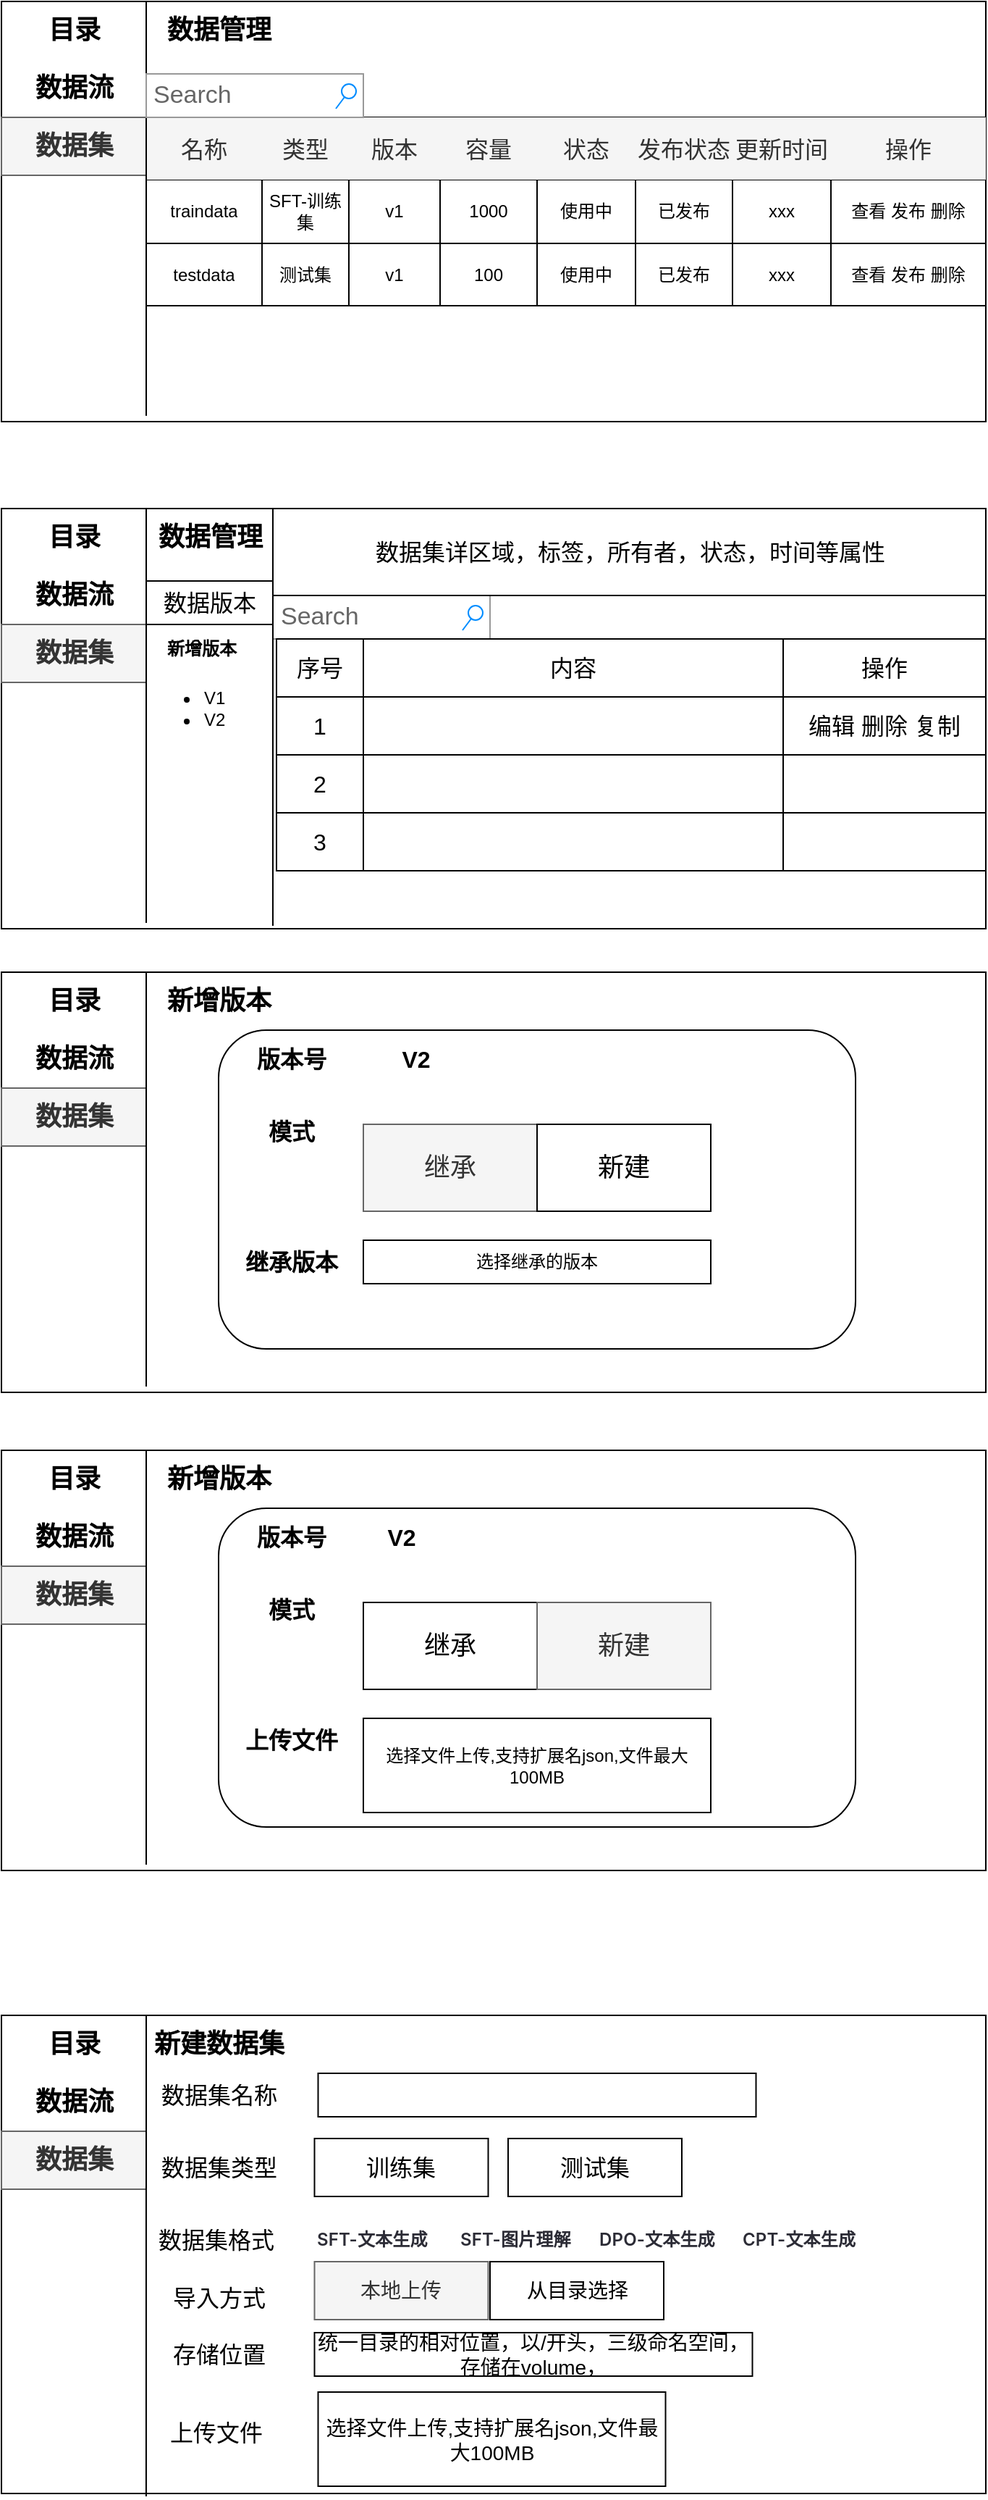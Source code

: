 <mxfile version="27.0.3">
  <diagram name="第 1 页" id="DJ5Nq0a7YHzup-p4Gy-w">
    <mxGraphModel dx="1418" dy="760" grid="1" gridSize="10" guides="1" tooltips="1" connect="1" arrows="1" fold="1" page="1" pageScale="1" pageWidth="827" pageHeight="1169" math="0" shadow="0">
      <root>
        <mxCell id="0" />
        <mxCell id="1" parent="0" />
        <mxCell id="BzA5FCxmW6zp7bEwmdEX-1" value="" style="rounded=0;whiteSpace=wrap;html=1;" vertex="1" parent="1">
          <mxGeometry x="80" y="130" width="680" height="290" as="geometry" />
        </mxCell>
        <mxCell id="BzA5FCxmW6zp7bEwmdEX-7" value="目录" style="text;strokeColor=none;fillColor=none;html=1;fontSize=18;fontStyle=1;verticalAlign=middle;align=center;" vertex="1" parent="1">
          <mxGeometry x="80" y="130" width="100" height="40" as="geometry" />
        </mxCell>
        <mxCell id="BzA5FCxmW6zp7bEwmdEX-8" value="数据集" style="text;strokeColor=#666666;fillColor=#f5f5f5;html=1;fontSize=18;fontStyle=1;verticalAlign=middle;align=center;fontColor=#333333;" vertex="1" parent="1">
          <mxGeometry x="80" y="210" width="100" height="40" as="geometry" />
        </mxCell>
        <mxCell id="BzA5FCxmW6zp7bEwmdEX-9" value="数据流" style="text;strokeColor=none;fillColor=none;html=1;fontSize=18;fontStyle=1;verticalAlign=middle;align=center;" vertex="1" parent="1">
          <mxGeometry x="80" y="170" width="100" height="40" as="geometry" />
        </mxCell>
        <mxCell id="BzA5FCxmW6zp7bEwmdEX-13" value="" style="shape=table;startSize=0;container=1;collapsible=0;childLayout=tableLayout;fontSize=12;" vertex="1" parent="1">
          <mxGeometry x="180" y="210" width="580" height="130" as="geometry" />
        </mxCell>
        <mxCell id="BzA5FCxmW6zp7bEwmdEX-14" value="" style="shape=tableRow;horizontal=0;startSize=0;swimlaneHead=0;swimlaneBody=0;strokeColor=inherit;top=0;left=0;bottom=0;right=0;collapsible=0;dropTarget=0;fillColor=none;points=[[0,0.5],[1,0.5]];portConstraint=eastwest;fontSize=16;" vertex="1" parent="BzA5FCxmW6zp7bEwmdEX-13">
          <mxGeometry width="580" height="43" as="geometry" />
        </mxCell>
        <mxCell id="BzA5FCxmW6zp7bEwmdEX-15" value="名称" style="shape=partialRectangle;html=1;whiteSpace=wrap;connectable=0;strokeColor=#666666;overflow=hidden;fillColor=#f5f5f5;top=0;left=0;bottom=0;right=0;pointerEvents=1;fontSize=16;fontColor=#333333;" vertex="1" parent="BzA5FCxmW6zp7bEwmdEX-14">
          <mxGeometry width="80" height="43" as="geometry">
            <mxRectangle width="80" height="43" as="alternateBounds" />
          </mxGeometry>
        </mxCell>
        <mxCell id="BzA5FCxmW6zp7bEwmdEX-16" value="类型" style="shape=partialRectangle;html=1;whiteSpace=wrap;connectable=0;strokeColor=#666666;overflow=hidden;fillColor=#f5f5f5;top=0;left=0;bottom=0;right=0;pointerEvents=1;fontSize=16;fontColor=#333333;" vertex="1" parent="BzA5FCxmW6zp7bEwmdEX-14">
          <mxGeometry x="80" width="60" height="43" as="geometry">
            <mxRectangle width="60" height="43" as="alternateBounds" />
          </mxGeometry>
        </mxCell>
        <mxCell id="BzA5FCxmW6zp7bEwmdEX-17" value="版本" style="shape=partialRectangle;html=1;whiteSpace=wrap;connectable=0;strokeColor=#666666;overflow=hidden;fillColor=#f5f5f5;top=0;left=0;bottom=0;right=0;pointerEvents=1;fontSize=16;fontColor=#333333;" vertex="1" parent="BzA5FCxmW6zp7bEwmdEX-14">
          <mxGeometry x="140" width="63" height="43" as="geometry">
            <mxRectangle width="63" height="43" as="alternateBounds" />
          </mxGeometry>
        </mxCell>
        <mxCell id="BzA5FCxmW6zp7bEwmdEX-40" value="容量" style="shape=partialRectangle;html=1;whiteSpace=wrap;connectable=0;strokeColor=#666666;overflow=hidden;fillColor=#f5f5f5;top=0;left=0;bottom=0;right=0;pointerEvents=1;fontSize=16;fontColor=#333333;" vertex="1" parent="BzA5FCxmW6zp7bEwmdEX-14">
          <mxGeometry x="203" width="67" height="43" as="geometry">
            <mxRectangle width="67" height="43" as="alternateBounds" />
          </mxGeometry>
        </mxCell>
        <mxCell id="BzA5FCxmW6zp7bEwmdEX-37" value="状态" style="shape=partialRectangle;html=1;whiteSpace=wrap;connectable=0;overflow=hidden;top=0;left=0;bottom=0;right=0;pointerEvents=1;fontSize=16;fillColor=#f5f5f5;fontColor=#333333;strokeColor=#666666;" vertex="1" parent="BzA5FCxmW6zp7bEwmdEX-14">
          <mxGeometry x="270" width="68" height="43" as="geometry">
            <mxRectangle width="68" height="43" as="alternateBounds" />
          </mxGeometry>
        </mxCell>
        <mxCell id="BzA5FCxmW6zp7bEwmdEX-34" value="发布状态" style="shape=partialRectangle;html=1;whiteSpace=wrap;connectable=0;strokeColor=#666666;overflow=hidden;fillColor=#f5f5f5;top=0;left=0;bottom=0;right=0;pointerEvents=1;fontSize=16;fontColor=#333333;" vertex="1" parent="BzA5FCxmW6zp7bEwmdEX-14">
          <mxGeometry x="338" width="67" height="43" as="geometry">
            <mxRectangle width="67" height="43" as="alternateBounds" />
          </mxGeometry>
        </mxCell>
        <mxCell id="BzA5FCxmW6zp7bEwmdEX-31" value="更新时间" style="shape=partialRectangle;html=1;whiteSpace=wrap;connectable=0;strokeColor=#666666;overflow=hidden;fillColor=#f5f5f5;top=0;left=0;bottom=0;right=0;pointerEvents=1;fontSize=16;fontColor=#333333;" vertex="1" parent="BzA5FCxmW6zp7bEwmdEX-14">
          <mxGeometry x="405" width="68" height="43" as="geometry">
            <mxRectangle width="68" height="43" as="alternateBounds" />
          </mxGeometry>
        </mxCell>
        <mxCell id="BzA5FCxmW6zp7bEwmdEX-28" value="操作" style="shape=partialRectangle;html=1;whiteSpace=wrap;connectable=0;strokeColor=#666666;overflow=hidden;fillColor=#f5f5f5;top=0;left=0;bottom=0;right=0;pointerEvents=1;fontSize=16;fontColor=#333333;" vertex="1" parent="BzA5FCxmW6zp7bEwmdEX-14">
          <mxGeometry x="473" width="107" height="43" as="geometry">
            <mxRectangle width="107" height="43" as="alternateBounds" />
          </mxGeometry>
        </mxCell>
        <mxCell id="BzA5FCxmW6zp7bEwmdEX-18" value="" style="shape=tableRow;horizontal=0;startSize=0;swimlaneHead=0;swimlaneBody=0;strokeColor=inherit;top=0;left=0;bottom=0;right=0;collapsible=0;dropTarget=0;fillColor=none;points=[[0,0.5],[1,0.5]];portConstraint=eastwest;fontSize=16;" vertex="1" parent="BzA5FCxmW6zp7bEwmdEX-13">
          <mxGeometry y="43" width="580" height="44" as="geometry" />
        </mxCell>
        <mxCell id="BzA5FCxmW6zp7bEwmdEX-19" value="traindata" style="shape=partialRectangle;html=1;whiteSpace=wrap;connectable=0;strokeColor=inherit;overflow=hidden;fillColor=none;top=0;left=0;bottom=0;right=0;pointerEvents=1;fontSize=12;" vertex="1" parent="BzA5FCxmW6zp7bEwmdEX-18">
          <mxGeometry width="80" height="44" as="geometry">
            <mxRectangle width="80" height="44" as="alternateBounds" />
          </mxGeometry>
        </mxCell>
        <mxCell id="BzA5FCxmW6zp7bEwmdEX-20" value="SFT-训练集" style="shape=partialRectangle;html=1;whiteSpace=wrap;connectable=0;strokeColor=inherit;overflow=hidden;fillColor=none;top=0;left=0;bottom=0;right=0;pointerEvents=1;fontSize=12;" vertex="1" parent="BzA5FCxmW6zp7bEwmdEX-18">
          <mxGeometry x="80" width="60" height="44" as="geometry">
            <mxRectangle width="60" height="44" as="alternateBounds" />
          </mxGeometry>
        </mxCell>
        <mxCell id="BzA5FCxmW6zp7bEwmdEX-21" value="v1" style="shape=partialRectangle;html=1;whiteSpace=wrap;connectable=0;strokeColor=inherit;overflow=hidden;fillColor=none;top=0;left=0;bottom=0;right=0;pointerEvents=1;fontSize=12;" vertex="1" parent="BzA5FCxmW6zp7bEwmdEX-18">
          <mxGeometry x="140" width="63" height="44" as="geometry">
            <mxRectangle width="63" height="44" as="alternateBounds" />
          </mxGeometry>
        </mxCell>
        <mxCell id="BzA5FCxmW6zp7bEwmdEX-41" value="1000" style="shape=partialRectangle;html=1;whiteSpace=wrap;connectable=0;strokeColor=inherit;overflow=hidden;fillColor=none;top=0;left=0;bottom=0;right=0;pointerEvents=1;fontSize=12;" vertex="1" parent="BzA5FCxmW6zp7bEwmdEX-18">
          <mxGeometry x="203" width="67" height="44" as="geometry">
            <mxRectangle width="67" height="44" as="alternateBounds" />
          </mxGeometry>
        </mxCell>
        <mxCell id="BzA5FCxmW6zp7bEwmdEX-38" value="使用中" style="shape=partialRectangle;html=1;whiteSpace=wrap;connectable=0;strokeColor=inherit;overflow=hidden;fillColor=none;top=0;left=0;bottom=0;right=0;pointerEvents=1;fontSize=12;" vertex="1" parent="BzA5FCxmW6zp7bEwmdEX-18">
          <mxGeometry x="270" width="68" height="44" as="geometry">
            <mxRectangle width="68" height="44" as="alternateBounds" />
          </mxGeometry>
        </mxCell>
        <mxCell id="BzA5FCxmW6zp7bEwmdEX-35" value="已发布" style="shape=partialRectangle;html=1;whiteSpace=wrap;connectable=0;strokeColor=inherit;overflow=hidden;fillColor=none;top=0;left=0;bottom=0;right=0;pointerEvents=1;fontSize=12;" vertex="1" parent="BzA5FCxmW6zp7bEwmdEX-18">
          <mxGeometry x="338" width="67" height="44" as="geometry">
            <mxRectangle width="67" height="44" as="alternateBounds" />
          </mxGeometry>
        </mxCell>
        <mxCell id="BzA5FCxmW6zp7bEwmdEX-32" value="xxx" style="shape=partialRectangle;html=1;whiteSpace=wrap;connectable=0;strokeColor=inherit;overflow=hidden;fillColor=none;top=0;left=0;bottom=0;right=0;pointerEvents=1;fontSize=12;" vertex="1" parent="BzA5FCxmW6zp7bEwmdEX-18">
          <mxGeometry x="405" width="68" height="44" as="geometry">
            <mxRectangle width="68" height="44" as="alternateBounds" />
          </mxGeometry>
        </mxCell>
        <mxCell id="BzA5FCxmW6zp7bEwmdEX-29" value="查看 发布 删除" style="shape=partialRectangle;html=1;whiteSpace=wrap;connectable=0;strokeColor=inherit;overflow=hidden;fillColor=none;top=0;left=0;bottom=0;right=0;pointerEvents=1;fontSize=12;" vertex="1" parent="BzA5FCxmW6zp7bEwmdEX-18">
          <mxGeometry x="473" width="107" height="44" as="geometry">
            <mxRectangle width="107" height="44" as="alternateBounds" />
          </mxGeometry>
        </mxCell>
        <mxCell id="BzA5FCxmW6zp7bEwmdEX-22" value="" style="shape=tableRow;horizontal=0;startSize=0;swimlaneHead=0;swimlaneBody=0;strokeColor=inherit;top=0;left=0;bottom=0;right=0;collapsible=0;dropTarget=0;fillColor=none;points=[[0,0.5],[1,0.5]];portConstraint=eastwest;fontSize=16;" vertex="1" parent="BzA5FCxmW6zp7bEwmdEX-13">
          <mxGeometry y="87" width="580" height="43" as="geometry" />
        </mxCell>
        <mxCell id="BzA5FCxmW6zp7bEwmdEX-23" value="testdata" style="shape=partialRectangle;html=1;whiteSpace=wrap;connectable=0;strokeColor=inherit;overflow=hidden;fillColor=none;top=0;left=0;bottom=0;right=0;pointerEvents=1;fontSize=12;" vertex="1" parent="BzA5FCxmW6zp7bEwmdEX-22">
          <mxGeometry width="80" height="43" as="geometry">
            <mxRectangle width="80" height="43" as="alternateBounds" />
          </mxGeometry>
        </mxCell>
        <mxCell id="BzA5FCxmW6zp7bEwmdEX-24" value="测试集" style="shape=partialRectangle;html=1;whiteSpace=wrap;connectable=0;strokeColor=inherit;overflow=hidden;fillColor=none;top=0;left=0;bottom=0;right=0;pointerEvents=1;fontSize=12;" vertex="1" parent="BzA5FCxmW6zp7bEwmdEX-22">
          <mxGeometry x="80" width="60" height="43" as="geometry">
            <mxRectangle width="60" height="43" as="alternateBounds" />
          </mxGeometry>
        </mxCell>
        <mxCell id="BzA5FCxmW6zp7bEwmdEX-25" value="v1" style="shape=partialRectangle;html=1;whiteSpace=wrap;connectable=0;strokeColor=inherit;overflow=hidden;fillColor=none;top=0;left=0;bottom=0;right=0;pointerEvents=1;fontSize=12;" vertex="1" parent="BzA5FCxmW6zp7bEwmdEX-22">
          <mxGeometry x="140" width="63" height="43" as="geometry">
            <mxRectangle width="63" height="43" as="alternateBounds" />
          </mxGeometry>
        </mxCell>
        <mxCell id="BzA5FCxmW6zp7bEwmdEX-42" value="100" style="shape=partialRectangle;html=1;whiteSpace=wrap;connectable=0;strokeColor=inherit;overflow=hidden;fillColor=none;top=0;left=0;bottom=0;right=0;pointerEvents=1;fontSize=12;" vertex="1" parent="BzA5FCxmW6zp7bEwmdEX-22">
          <mxGeometry x="203" width="67" height="43" as="geometry">
            <mxRectangle width="67" height="43" as="alternateBounds" />
          </mxGeometry>
        </mxCell>
        <mxCell id="BzA5FCxmW6zp7bEwmdEX-39" value="使用中" style="shape=partialRectangle;html=1;whiteSpace=wrap;connectable=0;strokeColor=inherit;overflow=hidden;fillColor=none;top=0;left=0;bottom=0;right=0;pointerEvents=1;fontSize=12;" vertex="1" parent="BzA5FCxmW6zp7bEwmdEX-22">
          <mxGeometry x="270" width="68" height="43" as="geometry">
            <mxRectangle width="68" height="43" as="alternateBounds" />
          </mxGeometry>
        </mxCell>
        <mxCell id="BzA5FCxmW6zp7bEwmdEX-36" value="已发布" style="shape=partialRectangle;html=1;whiteSpace=wrap;connectable=0;strokeColor=inherit;overflow=hidden;fillColor=none;top=0;left=0;bottom=0;right=0;pointerEvents=1;fontSize=12;" vertex="1" parent="BzA5FCxmW6zp7bEwmdEX-22">
          <mxGeometry x="338" width="67" height="43" as="geometry">
            <mxRectangle width="67" height="43" as="alternateBounds" />
          </mxGeometry>
        </mxCell>
        <mxCell id="BzA5FCxmW6zp7bEwmdEX-33" value="xxx" style="shape=partialRectangle;html=1;whiteSpace=wrap;connectable=0;strokeColor=inherit;overflow=hidden;fillColor=none;top=0;left=0;bottom=0;right=0;pointerEvents=1;fontSize=12;" vertex="1" parent="BzA5FCxmW6zp7bEwmdEX-22">
          <mxGeometry x="405" width="68" height="43" as="geometry">
            <mxRectangle width="68" height="43" as="alternateBounds" />
          </mxGeometry>
        </mxCell>
        <mxCell id="BzA5FCxmW6zp7bEwmdEX-30" value="查看 发布 删除" style="shape=partialRectangle;html=1;whiteSpace=wrap;connectable=0;strokeColor=inherit;overflow=hidden;fillColor=none;top=0;left=0;bottom=0;right=0;pointerEvents=1;fontSize=12;" vertex="1" parent="BzA5FCxmW6zp7bEwmdEX-22">
          <mxGeometry x="473" width="107" height="43" as="geometry">
            <mxRectangle width="107" height="43" as="alternateBounds" />
          </mxGeometry>
        </mxCell>
        <mxCell id="BzA5FCxmW6zp7bEwmdEX-26" value="" style="endArrow=none;html=1;rounded=0;entryX=1;entryY=0;entryDx=0;entryDy=0;" edge="1" parent="1" target="BzA5FCxmW6zp7bEwmdEX-7">
          <mxGeometry width="50" height="50" relative="1" as="geometry">
            <mxPoint x="180" y="416" as="sourcePoint" />
            <mxPoint x="180" y="140" as="targetPoint" />
          </mxGeometry>
        </mxCell>
        <mxCell id="BzA5FCxmW6zp7bEwmdEX-27" value="数据管理" style="text;strokeColor=none;fillColor=none;html=1;fontSize=18;fontStyle=1;verticalAlign=middle;align=center;" vertex="1" parent="1">
          <mxGeometry x="180" y="130" width="100" height="40" as="geometry" />
        </mxCell>
        <mxCell id="BzA5FCxmW6zp7bEwmdEX-43" value="Search" style="strokeWidth=1;shadow=0;dashed=0;align=center;html=1;shape=mxgraph.mockup.forms.searchBox;strokeColor=#999999;mainText=;strokeColor2=#008cff;fontColor=#666666;fontSize=17;align=left;spacingLeft=3;whiteSpace=wrap;" vertex="1" parent="1">
          <mxGeometry x="180" y="180" width="150" height="30" as="geometry" />
        </mxCell>
        <mxCell id="BzA5FCxmW6zp7bEwmdEX-44" value="" style="rounded=0;whiteSpace=wrap;html=1;" vertex="1" parent="1">
          <mxGeometry x="80" y="480" width="680" height="290" as="geometry" />
        </mxCell>
        <mxCell id="BzA5FCxmW6zp7bEwmdEX-45" value="目录" style="text;strokeColor=none;fillColor=none;html=1;fontSize=18;fontStyle=1;verticalAlign=middle;align=center;" vertex="1" parent="1">
          <mxGeometry x="80" y="480" width="100" height="40" as="geometry" />
        </mxCell>
        <mxCell id="BzA5FCxmW6zp7bEwmdEX-46" value="数据集" style="text;strokeColor=#666666;fillColor=#f5f5f5;html=1;fontSize=18;fontStyle=1;verticalAlign=middle;align=center;fontColor=#333333;" vertex="1" parent="1">
          <mxGeometry x="80" y="560" width="100" height="40" as="geometry" />
        </mxCell>
        <mxCell id="BzA5FCxmW6zp7bEwmdEX-47" value="数据流" style="text;strokeColor=none;fillColor=none;html=1;fontSize=18;fontStyle=1;verticalAlign=middle;align=center;" vertex="1" parent="1">
          <mxGeometry x="80" y="520" width="100" height="40" as="geometry" />
        </mxCell>
        <mxCell id="BzA5FCxmW6zp7bEwmdEX-76" value="" style="endArrow=none;html=1;rounded=0;entryX=1;entryY=0;entryDx=0;entryDy=0;" edge="1" parent="1" target="BzA5FCxmW6zp7bEwmdEX-45">
          <mxGeometry width="50" height="50" relative="1" as="geometry">
            <mxPoint x="180" y="766" as="sourcePoint" />
            <mxPoint x="180" y="490" as="targetPoint" />
          </mxGeometry>
        </mxCell>
        <mxCell id="BzA5FCxmW6zp7bEwmdEX-77" value="数据管理" style="text;strokeColor=none;fillColor=none;html=1;fontSize=18;fontStyle=1;verticalAlign=middle;align=center;" vertex="1" parent="1">
          <mxGeometry x="173.75" y="480" width="100" height="40" as="geometry" />
        </mxCell>
        <mxCell id="BzA5FCxmW6zp7bEwmdEX-78" value="Search" style="strokeWidth=1;shadow=0;dashed=0;align=center;html=1;shape=mxgraph.mockup.forms.searchBox;strokeColor=#999999;mainText=;strokeColor2=#008cff;fontColor=#666666;fontSize=17;align=left;spacingLeft=3;whiteSpace=wrap;" vertex="1" parent="1">
          <mxGeometry x="267.5" y="540" width="150" height="30" as="geometry" />
        </mxCell>
        <mxCell id="BzA5FCxmW6zp7bEwmdEX-79" value="" style="endArrow=none;html=1;rounded=0;entryX=1;entryY=0;entryDx=0;entryDy=0;" edge="1" parent="1">
          <mxGeometry width="50" height="50" relative="1" as="geometry">
            <mxPoint x="267.5" y="768" as="sourcePoint" />
            <mxPoint x="267.5" y="482" as="targetPoint" />
          </mxGeometry>
        </mxCell>
        <mxCell id="BzA5FCxmW6zp7bEwmdEX-80" value="数据版本" style="rounded=0;whiteSpace=wrap;html=1;fontSize=16;" vertex="1" parent="1">
          <mxGeometry x="180" y="530" width="87.5" height="30" as="geometry" />
        </mxCell>
        <mxCell id="BzA5FCxmW6zp7bEwmdEX-81" value="&lt;ul&gt;&lt;li&gt;V1&lt;/li&gt;&lt;li&gt;V2&lt;/li&gt;&lt;/ul&gt;" style="text;strokeColor=none;fillColor=none;html=1;whiteSpace=wrap;verticalAlign=middle;overflow=hidden;" vertex="1" parent="1">
          <mxGeometry x="177.5" y="585" width="90" height="65" as="geometry" />
        </mxCell>
        <mxCell id="BzA5FCxmW6zp7bEwmdEX-82" value="数据集详区域，标签，所有者，状态，时间等属性" style="rounded=0;whiteSpace=wrap;html=1;fontSize=16;" vertex="1" parent="1">
          <mxGeometry x="267.5" y="480" width="492.5" height="60" as="geometry" />
        </mxCell>
        <mxCell id="BzA5FCxmW6zp7bEwmdEX-83" value="" style="shape=table;startSize=0;container=1;collapsible=0;childLayout=tableLayout;fontSize=16;" vertex="1" parent="1">
          <mxGeometry x="270" y="570" width="490" height="160" as="geometry" />
        </mxCell>
        <mxCell id="BzA5FCxmW6zp7bEwmdEX-84" value="" style="shape=tableRow;horizontal=0;startSize=0;swimlaneHead=0;swimlaneBody=0;strokeColor=inherit;top=0;left=0;bottom=0;right=0;collapsible=0;dropTarget=0;fillColor=none;points=[[0,0.5],[1,0.5]];portConstraint=eastwest;fontSize=16;" vertex="1" parent="BzA5FCxmW6zp7bEwmdEX-83">
          <mxGeometry width="490" height="40" as="geometry" />
        </mxCell>
        <mxCell id="BzA5FCxmW6zp7bEwmdEX-85" value="序号" style="shape=partialRectangle;html=1;whiteSpace=wrap;connectable=0;strokeColor=inherit;overflow=hidden;fillColor=none;top=0;left=0;bottom=0;right=0;pointerEvents=1;fontSize=16;" vertex="1" parent="BzA5FCxmW6zp7bEwmdEX-84">
          <mxGeometry width="60" height="40" as="geometry">
            <mxRectangle width="60" height="40" as="alternateBounds" />
          </mxGeometry>
        </mxCell>
        <mxCell id="BzA5FCxmW6zp7bEwmdEX-86" value="内容" style="shape=partialRectangle;html=1;whiteSpace=wrap;connectable=0;strokeColor=inherit;overflow=hidden;fillColor=none;top=0;left=0;bottom=0;right=0;pointerEvents=1;fontSize=16;" vertex="1" parent="BzA5FCxmW6zp7bEwmdEX-84">
          <mxGeometry x="60" width="290" height="40" as="geometry">
            <mxRectangle width="290" height="40" as="alternateBounds" />
          </mxGeometry>
        </mxCell>
        <mxCell id="BzA5FCxmW6zp7bEwmdEX-96" value="操作" style="shape=partialRectangle;html=1;whiteSpace=wrap;connectable=0;strokeColor=inherit;overflow=hidden;fillColor=none;top=0;left=0;bottom=0;right=0;pointerEvents=1;fontSize=16;" vertex="1" parent="BzA5FCxmW6zp7bEwmdEX-84">
          <mxGeometry x="350" width="140" height="40" as="geometry">
            <mxRectangle width="140" height="40" as="alternateBounds" />
          </mxGeometry>
        </mxCell>
        <mxCell id="BzA5FCxmW6zp7bEwmdEX-88" value="" style="shape=tableRow;horizontal=0;startSize=0;swimlaneHead=0;swimlaneBody=0;strokeColor=inherit;top=0;left=0;bottom=0;right=0;collapsible=0;dropTarget=0;fillColor=none;points=[[0,0.5],[1,0.5]];portConstraint=eastwest;fontSize=16;" vertex="1" parent="BzA5FCxmW6zp7bEwmdEX-83">
          <mxGeometry y="40" width="490" height="40" as="geometry" />
        </mxCell>
        <mxCell id="BzA5FCxmW6zp7bEwmdEX-89" value="1" style="shape=partialRectangle;html=1;whiteSpace=wrap;connectable=0;strokeColor=inherit;overflow=hidden;fillColor=none;top=0;left=0;bottom=0;right=0;pointerEvents=1;fontSize=16;" vertex="1" parent="BzA5FCxmW6zp7bEwmdEX-88">
          <mxGeometry width="60" height="40" as="geometry">
            <mxRectangle width="60" height="40" as="alternateBounds" />
          </mxGeometry>
        </mxCell>
        <mxCell id="BzA5FCxmW6zp7bEwmdEX-90" value="" style="shape=partialRectangle;html=1;whiteSpace=wrap;connectable=0;strokeColor=inherit;overflow=hidden;fillColor=none;top=0;left=0;bottom=0;right=0;pointerEvents=1;fontSize=16;" vertex="1" parent="BzA5FCxmW6zp7bEwmdEX-88">
          <mxGeometry x="60" width="290" height="40" as="geometry">
            <mxRectangle width="290" height="40" as="alternateBounds" />
          </mxGeometry>
        </mxCell>
        <mxCell id="BzA5FCxmW6zp7bEwmdEX-97" value="编辑 删除 复制" style="shape=partialRectangle;html=1;whiteSpace=wrap;connectable=0;strokeColor=inherit;overflow=hidden;fillColor=none;top=0;left=0;bottom=0;right=0;pointerEvents=1;fontSize=16;" vertex="1" parent="BzA5FCxmW6zp7bEwmdEX-88">
          <mxGeometry x="350" width="140" height="40" as="geometry">
            <mxRectangle width="140" height="40" as="alternateBounds" />
          </mxGeometry>
        </mxCell>
        <mxCell id="BzA5FCxmW6zp7bEwmdEX-92" value="" style="shape=tableRow;horizontal=0;startSize=0;swimlaneHead=0;swimlaneBody=0;strokeColor=inherit;top=0;left=0;bottom=0;right=0;collapsible=0;dropTarget=0;fillColor=none;points=[[0,0.5],[1,0.5]];portConstraint=eastwest;fontSize=16;" vertex="1" parent="BzA5FCxmW6zp7bEwmdEX-83">
          <mxGeometry y="80" width="490" height="40" as="geometry" />
        </mxCell>
        <mxCell id="BzA5FCxmW6zp7bEwmdEX-93" value="2" style="shape=partialRectangle;html=1;whiteSpace=wrap;connectable=0;strokeColor=inherit;overflow=hidden;fillColor=none;top=0;left=0;bottom=0;right=0;pointerEvents=1;fontSize=16;" vertex="1" parent="BzA5FCxmW6zp7bEwmdEX-92">
          <mxGeometry width="60" height="40" as="geometry">
            <mxRectangle width="60" height="40" as="alternateBounds" />
          </mxGeometry>
        </mxCell>
        <mxCell id="BzA5FCxmW6zp7bEwmdEX-94" value="" style="shape=partialRectangle;html=1;whiteSpace=wrap;connectable=0;strokeColor=inherit;overflow=hidden;fillColor=none;top=0;left=0;bottom=0;right=0;pointerEvents=1;fontSize=16;" vertex="1" parent="BzA5FCxmW6zp7bEwmdEX-92">
          <mxGeometry x="60" width="290" height="40" as="geometry">
            <mxRectangle width="290" height="40" as="alternateBounds" />
          </mxGeometry>
        </mxCell>
        <mxCell id="BzA5FCxmW6zp7bEwmdEX-98" style="shape=partialRectangle;html=1;whiteSpace=wrap;connectable=0;strokeColor=inherit;overflow=hidden;fillColor=none;top=0;left=0;bottom=0;right=0;pointerEvents=1;fontSize=16;" vertex="1" parent="BzA5FCxmW6zp7bEwmdEX-92">
          <mxGeometry x="350" width="140" height="40" as="geometry">
            <mxRectangle width="140" height="40" as="alternateBounds" />
          </mxGeometry>
        </mxCell>
        <mxCell id="BzA5FCxmW6zp7bEwmdEX-99" style="shape=tableRow;horizontal=0;startSize=0;swimlaneHead=0;swimlaneBody=0;strokeColor=inherit;top=0;left=0;bottom=0;right=0;collapsible=0;dropTarget=0;fillColor=none;points=[[0,0.5],[1,0.5]];portConstraint=eastwest;fontSize=16;" vertex="1" parent="BzA5FCxmW6zp7bEwmdEX-83">
          <mxGeometry y="120" width="490" height="40" as="geometry" />
        </mxCell>
        <mxCell id="BzA5FCxmW6zp7bEwmdEX-100" value="3" style="shape=partialRectangle;html=1;whiteSpace=wrap;connectable=0;strokeColor=inherit;overflow=hidden;fillColor=none;top=0;left=0;bottom=0;right=0;pointerEvents=1;fontSize=16;" vertex="1" parent="BzA5FCxmW6zp7bEwmdEX-99">
          <mxGeometry width="60" height="40" as="geometry">
            <mxRectangle width="60" height="40" as="alternateBounds" />
          </mxGeometry>
        </mxCell>
        <mxCell id="BzA5FCxmW6zp7bEwmdEX-101" style="shape=partialRectangle;html=1;whiteSpace=wrap;connectable=0;strokeColor=inherit;overflow=hidden;fillColor=none;top=0;left=0;bottom=0;right=0;pointerEvents=1;fontSize=16;" vertex="1" parent="BzA5FCxmW6zp7bEwmdEX-99">
          <mxGeometry x="60" width="290" height="40" as="geometry">
            <mxRectangle width="290" height="40" as="alternateBounds" />
          </mxGeometry>
        </mxCell>
        <mxCell id="BzA5FCxmW6zp7bEwmdEX-102" style="shape=partialRectangle;html=1;whiteSpace=wrap;connectable=0;strokeColor=inherit;overflow=hidden;fillColor=none;top=0;left=0;bottom=0;right=0;pointerEvents=1;fontSize=16;" vertex="1" parent="BzA5FCxmW6zp7bEwmdEX-99">
          <mxGeometry x="350" width="140" height="40" as="geometry">
            <mxRectangle width="140" height="40" as="alternateBounds" />
          </mxGeometry>
        </mxCell>
        <mxCell id="BzA5FCxmW6zp7bEwmdEX-104" value="&lt;font style=&quot;font-size: 12px;&quot;&gt;新增版本&lt;/font&gt;" style="text;strokeColor=none;fillColor=none;html=1;fontSize=24;fontStyle=1;verticalAlign=middle;align=center;" vertex="1" parent="1">
          <mxGeometry x="180" y="560" width="76" height="25" as="geometry" />
        </mxCell>
        <mxCell id="BzA5FCxmW6zp7bEwmdEX-105" value="" style="rounded=0;whiteSpace=wrap;html=1;" vertex="1" parent="1">
          <mxGeometry x="80" y="800" width="680" height="290" as="geometry" />
        </mxCell>
        <mxCell id="BzA5FCxmW6zp7bEwmdEX-106" value="目录" style="text;strokeColor=none;fillColor=none;html=1;fontSize=18;fontStyle=1;verticalAlign=middle;align=center;" vertex="1" parent="1">
          <mxGeometry x="80" y="800" width="100" height="40" as="geometry" />
        </mxCell>
        <mxCell id="BzA5FCxmW6zp7bEwmdEX-107" value="数据集" style="text;strokeColor=#666666;fillColor=#f5f5f5;html=1;fontSize=18;fontStyle=1;verticalAlign=middle;align=center;fontColor=#333333;" vertex="1" parent="1">
          <mxGeometry x="80" y="880" width="100" height="40" as="geometry" />
        </mxCell>
        <mxCell id="BzA5FCxmW6zp7bEwmdEX-108" value="数据流" style="text;strokeColor=none;fillColor=none;html=1;fontSize=18;fontStyle=1;verticalAlign=middle;align=center;" vertex="1" parent="1">
          <mxGeometry x="80" y="840" width="100" height="40" as="geometry" />
        </mxCell>
        <mxCell id="BzA5FCxmW6zp7bEwmdEX-109" value="" style="endArrow=none;html=1;rounded=0;entryX=1;entryY=0;entryDx=0;entryDy=0;" edge="1" parent="1" target="BzA5FCxmW6zp7bEwmdEX-106">
          <mxGeometry width="50" height="50" relative="1" as="geometry">
            <mxPoint x="180" y="1086" as="sourcePoint" />
            <mxPoint x="180" y="810" as="targetPoint" />
          </mxGeometry>
        </mxCell>
        <mxCell id="BzA5FCxmW6zp7bEwmdEX-135" value="" style="rounded=1;whiteSpace=wrap;html=1;" vertex="1" parent="1">
          <mxGeometry x="230" y="840" width="440" height="220" as="geometry" />
        </mxCell>
        <mxCell id="BzA5FCxmW6zp7bEwmdEX-136" value="新增版本" style="text;strokeColor=none;fillColor=none;html=1;fontSize=18;fontStyle=1;verticalAlign=middle;align=center;" vertex="1" parent="1">
          <mxGeometry x="180" y="800" width="100" height="40" as="geometry" />
        </mxCell>
        <mxCell id="BzA5FCxmW6zp7bEwmdEX-138" value="版本号" style="text;strokeColor=none;fillColor=none;html=1;fontSize=16;fontStyle=1;verticalAlign=middle;align=center;" vertex="1" parent="1">
          <mxGeometry x="230" y="840" width="100" height="40" as="geometry" />
        </mxCell>
        <mxCell id="BzA5FCxmW6zp7bEwmdEX-139" value="模式" style="text;strokeColor=none;fillColor=none;html=1;fontSize=16;fontStyle=1;verticalAlign=middle;align=center;" vertex="1" parent="1">
          <mxGeometry x="230" y="890" width="100" height="40" as="geometry" />
        </mxCell>
        <mxCell id="BzA5FCxmW6zp7bEwmdEX-140" value="继承" style="rounded=0;whiteSpace=wrap;html=1;fontSize=18;fillColor=#f5f5f5;fontColor=#333333;strokeColor=#666666;" vertex="1" parent="1">
          <mxGeometry x="330" y="905" width="120" height="60" as="geometry" />
        </mxCell>
        <mxCell id="BzA5FCxmW6zp7bEwmdEX-141" value="新建" style="rounded=0;whiteSpace=wrap;html=1;fontSize=18;" vertex="1" parent="1">
          <mxGeometry x="450" y="905" width="120" height="60" as="geometry" />
        </mxCell>
        <mxCell id="BzA5FCxmW6zp7bEwmdEX-142" value="继承版本" style="text;strokeColor=none;fillColor=none;html=1;fontSize=16;fontStyle=1;verticalAlign=middle;align=center;" vertex="1" parent="1">
          <mxGeometry x="230" y="980" width="100" height="40" as="geometry" />
        </mxCell>
        <mxCell id="BzA5FCxmW6zp7bEwmdEX-143" value="选择继承的版本" style="rounded=0;whiteSpace=wrap;html=1;" vertex="1" parent="1">
          <mxGeometry x="330" y="985" width="240" height="30" as="geometry" />
        </mxCell>
        <mxCell id="BzA5FCxmW6zp7bEwmdEX-144" value="" style="rounded=0;whiteSpace=wrap;html=1;" vertex="1" parent="1">
          <mxGeometry x="80" y="1130" width="680" height="290" as="geometry" />
        </mxCell>
        <mxCell id="BzA5FCxmW6zp7bEwmdEX-145" value="目录" style="text;strokeColor=none;fillColor=none;html=1;fontSize=18;fontStyle=1;verticalAlign=middle;align=center;" vertex="1" parent="1">
          <mxGeometry x="80" y="1130" width="100" height="40" as="geometry" />
        </mxCell>
        <mxCell id="BzA5FCxmW6zp7bEwmdEX-146" value="数据集" style="text;strokeColor=#666666;fillColor=#f5f5f5;html=1;fontSize=18;fontStyle=1;verticalAlign=middle;align=center;fontColor=#333333;" vertex="1" parent="1">
          <mxGeometry x="80" y="1210" width="100" height="40" as="geometry" />
        </mxCell>
        <mxCell id="BzA5FCxmW6zp7bEwmdEX-147" value="数据流" style="text;strokeColor=none;fillColor=none;html=1;fontSize=18;fontStyle=1;verticalAlign=middle;align=center;" vertex="1" parent="1">
          <mxGeometry x="80" y="1170" width="100" height="40" as="geometry" />
        </mxCell>
        <mxCell id="BzA5FCxmW6zp7bEwmdEX-148" value="" style="endArrow=none;html=1;rounded=0;entryX=1;entryY=0;entryDx=0;entryDy=0;" edge="1" parent="1" target="BzA5FCxmW6zp7bEwmdEX-145">
          <mxGeometry width="50" height="50" relative="1" as="geometry">
            <mxPoint x="180" y="1416" as="sourcePoint" />
            <mxPoint x="180" y="1140" as="targetPoint" />
          </mxGeometry>
        </mxCell>
        <mxCell id="BzA5FCxmW6zp7bEwmdEX-149" value="" style="rounded=1;whiteSpace=wrap;html=1;" vertex="1" parent="1">
          <mxGeometry x="230" y="1170" width="440" height="220" as="geometry" />
        </mxCell>
        <mxCell id="BzA5FCxmW6zp7bEwmdEX-150" value="新增版本" style="text;strokeColor=none;fillColor=none;html=1;fontSize=18;fontStyle=1;verticalAlign=middle;align=center;" vertex="1" parent="1">
          <mxGeometry x="180" y="1130" width="100" height="40" as="geometry" />
        </mxCell>
        <mxCell id="BzA5FCxmW6zp7bEwmdEX-151" value="版本号" style="text;strokeColor=none;fillColor=none;html=1;fontSize=16;fontStyle=1;verticalAlign=middle;align=center;" vertex="1" parent="1">
          <mxGeometry x="230" y="1170" width="100" height="40" as="geometry" />
        </mxCell>
        <mxCell id="BzA5FCxmW6zp7bEwmdEX-152" value="模式" style="text;strokeColor=none;fillColor=none;html=1;fontSize=16;fontStyle=1;verticalAlign=middle;align=center;" vertex="1" parent="1">
          <mxGeometry x="230" y="1220" width="100" height="40" as="geometry" />
        </mxCell>
        <mxCell id="BzA5FCxmW6zp7bEwmdEX-153" value="继承" style="rounded=0;whiteSpace=wrap;html=1;fontSize=18;" vertex="1" parent="1">
          <mxGeometry x="330" y="1235" width="120" height="60" as="geometry" />
        </mxCell>
        <mxCell id="BzA5FCxmW6zp7bEwmdEX-154" value="新建" style="rounded=0;whiteSpace=wrap;html=1;fontSize=18;fillColor=#f5f5f5;fontColor=#333333;strokeColor=#666666;" vertex="1" parent="1">
          <mxGeometry x="450" y="1235" width="120" height="60" as="geometry" />
        </mxCell>
        <mxCell id="BzA5FCxmW6zp7bEwmdEX-155" value="上传文件" style="text;strokeColor=none;fillColor=none;html=1;fontSize=16;fontStyle=1;verticalAlign=middle;align=center;" vertex="1" parent="1">
          <mxGeometry x="230" y="1310" width="100" height="40" as="geometry" />
        </mxCell>
        <mxCell id="BzA5FCxmW6zp7bEwmdEX-156" value="选择文件上传,支持扩展名json,文件最大100MB" style="rounded=0;whiteSpace=wrap;html=1;" vertex="1" parent="1">
          <mxGeometry x="330" y="1315" width="240" height="65" as="geometry" />
        </mxCell>
        <mxCell id="BzA5FCxmW6zp7bEwmdEX-158" value="V2" style="text;strokeColor=none;fillColor=none;html=1;fontSize=16;fontStyle=1;verticalAlign=middle;align=center;" vertex="1" parent="1">
          <mxGeometry x="330" y="840" width="72.5" height="40" as="geometry" />
        </mxCell>
        <mxCell id="BzA5FCxmW6zp7bEwmdEX-159" value="V2" style="text;strokeColor=none;fillColor=none;html=1;fontSize=16;fontStyle=1;verticalAlign=middle;align=center;" vertex="1" parent="1">
          <mxGeometry x="320" y="1170" width="72.5" height="40" as="geometry" />
        </mxCell>
        <mxCell id="BzA5FCxmW6zp7bEwmdEX-160" value="" style="rounded=0;whiteSpace=wrap;html=1;" vertex="1" parent="1">
          <mxGeometry x="80" y="1520" width="680" height="330" as="geometry" />
        </mxCell>
        <mxCell id="BzA5FCxmW6zp7bEwmdEX-161" value="目录" style="text;strokeColor=none;fillColor=none;html=1;fontSize=18;fontStyle=1;verticalAlign=middle;align=center;" vertex="1" parent="1">
          <mxGeometry x="80" y="1520" width="100" height="40" as="geometry" />
        </mxCell>
        <mxCell id="BzA5FCxmW6zp7bEwmdEX-162" value="数据集" style="text;strokeColor=#666666;fillColor=#f5f5f5;html=1;fontSize=18;fontStyle=1;verticalAlign=middle;align=center;fontColor=#333333;" vertex="1" parent="1">
          <mxGeometry x="80" y="1600" width="100" height="40" as="geometry" />
        </mxCell>
        <mxCell id="BzA5FCxmW6zp7bEwmdEX-163" value="数据流" style="text;strokeColor=none;fillColor=none;html=1;fontSize=18;fontStyle=1;verticalAlign=middle;align=center;" vertex="1" parent="1">
          <mxGeometry x="80" y="1560" width="100" height="40" as="geometry" />
        </mxCell>
        <mxCell id="BzA5FCxmW6zp7bEwmdEX-164" value="" style="endArrow=none;html=1;rounded=0;entryX=1;entryY=0;entryDx=0;entryDy=0;exitX=0.147;exitY=1.006;exitDx=0;exitDy=0;exitPerimeter=0;" edge="1" parent="1" target="BzA5FCxmW6zp7bEwmdEX-161" source="BzA5FCxmW6zp7bEwmdEX-160">
          <mxGeometry width="50" height="50" relative="1" as="geometry">
            <mxPoint x="180" y="1806" as="sourcePoint" />
            <mxPoint x="180" y="1530" as="targetPoint" />
          </mxGeometry>
        </mxCell>
        <mxCell id="BzA5FCxmW6zp7bEwmdEX-166" value="新建数据集" style="text;strokeColor=none;fillColor=none;html=1;fontSize=18;fontStyle=1;verticalAlign=middle;align=center;" vertex="1" parent="1">
          <mxGeometry x="180" y="1520" width="100" height="40" as="geometry" />
        </mxCell>
        <mxCell id="BzA5FCxmW6zp7bEwmdEX-175" value="数据集名称" style="text;strokeColor=none;fillColor=none;html=1;fontSize=16;fontStyle=0;verticalAlign=middle;align=center;" vertex="1" parent="1">
          <mxGeometry x="180" y="1560" width="100" height="30" as="geometry" />
        </mxCell>
        <mxCell id="BzA5FCxmW6zp7bEwmdEX-176" value="" style="rounded=0;whiteSpace=wrap;html=1;" vertex="1" parent="1">
          <mxGeometry x="298.75" y="1560" width="302.5" height="30" as="geometry" />
        </mxCell>
        <mxCell id="BzA5FCxmW6zp7bEwmdEX-177" value="数据集类型" style="text;strokeColor=none;fillColor=none;html=1;fontSize=16;fontStyle=0;verticalAlign=middle;align=center;" vertex="1" parent="1">
          <mxGeometry x="180" y="1610" width="100" height="30" as="geometry" />
        </mxCell>
        <mxCell id="BzA5FCxmW6zp7bEwmdEX-178" value="训练集" style="rounded=0;whiteSpace=wrap;html=1;fontSize=16;" vertex="1" parent="1">
          <mxGeometry x="296.25" y="1605" width="120" height="40" as="geometry" />
        </mxCell>
        <mxCell id="BzA5FCxmW6zp7bEwmdEX-179" value="测试集" style="rounded=0;whiteSpace=wrap;html=1;fontSize=16;" vertex="1" parent="1">
          <mxGeometry x="430" y="1605" width="120" height="40" as="geometry" />
        </mxCell>
        <mxCell id="BzA5FCxmW6zp7bEwmdEX-180" value="数据集格式" style="text;strokeColor=none;fillColor=none;html=1;fontSize=16;fontStyle=0;verticalAlign=middle;align=center;" vertex="1" parent="1">
          <mxGeometry x="177.5" y="1660" width="100" height="30" as="geometry" />
        </mxCell>
        <mxCell id="BzA5FCxmW6zp7bEwmdEX-184" value="&lt;h3 data-spm-anchor-id=&quot;5176.292.0.i15.26db1db81DBOO0&quot; style=&quot;box-sizing: border-box; font-weight: 600; line-height: 1.778; margin: 0.571em 0px; font-size: 1em; color: rgb(44, 44, 54); font-family: -apple-system, BlinkMacSystemFont, &amp;quot;Segoe UI&amp;quot;, &amp;quot;Noto Sans&amp;quot;, Helvetica, Arial, sans-serif, &amp;quot;Apple Color Emoji&amp;quot;, &amp;quot;Segoe UI Emoji&amp;quot;; font-style: normal; font-variant-ligatures: normal; font-variant-caps: normal; letter-spacing: 0.08px; orphans: 2; text-align: start; text-indent: 0px; text-transform: none; widows: 2; word-spacing: 0px; -webkit-text-stroke-width: 0px; white-space: normal; background-color: rgb(255, 255, 255); text-decoration-thickness: initial; text-decoration-style: initial; text-decoration-color: initial;&quot;&gt;CPT-文本生成&lt;/h3&gt;" style="text;whiteSpace=wrap;html=1;" vertex="1" parent="1">
          <mxGeometry x="590" y="1650" width="110" height="60" as="geometry" />
        </mxCell>
        <mxCell id="BzA5FCxmW6zp7bEwmdEX-185" value="&lt;h3 data-spm-anchor-id=&quot;5176.292.0.i17.26db1db81DBOO0&quot; style=&quot;box-sizing: border-box; font-weight: 600; line-height: 1.778; margin: 0.571em 0px; font-size: 1em; color: rgb(44, 44, 54); font-family: -apple-system, BlinkMacSystemFont, &amp;quot;Segoe UI&amp;quot;, &amp;quot;Noto Sans&amp;quot;, Helvetica, Arial, sans-serif, &amp;quot;Apple Color Emoji&amp;quot;, &amp;quot;Segoe UI Emoji&amp;quot;; font-style: normal; font-variant-ligatures: normal; font-variant-caps: normal; letter-spacing: 0.08px; orphans: 2; text-align: start; text-indent: 0px; text-transform: none; widows: 2; word-spacing: 0px; -webkit-text-stroke-width: 0px; white-space: normal; background-color: rgb(255, 255, 255); text-decoration-thickness: initial; text-decoration-style: initial; text-decoration-color: initial;&quot;&gt;DPO-文本生成&lt;/h3&gt;" style="text;whiteSpace=wrap;html=1;" vertex="1" parent="1">
          <mxGeometry x="491.25" y="1650" width="110" height="60" as="geometry" />
        </mxCell>
        <mxCell id="BzA5FCxmW6zp7bEwmdEX-186" value="&lt;h3 data-spm-anchor-id=&quot;5176.292.0.i19.26db1db81DBOO0&quot; style=&quot;box-sizing: border-box; font-weight: 600; line-height: 1.778; margin: 0.571em 0px; font-size: 1em; color: rgb(44, 44, 54); font-family: -apple-system, BlinkMacSystemFont, &amp;quot;Segoe UI&amp;quot;, &amp;quot;Noto Sans&amp;quot;, Helvetica, Arial, sans-serif, &amp;quot;Apple Color Emoji&amp;quot;, &amp;quot;Segoe UI Emoji&amp;quot;; font-style: normal; font-variant-ligatures: normal; font-variant-caps: normal; letter-spacing: 0.08px; orphans: 2; text-align: start; text-indent: 0px; text-transform: none; widows: 2; word-spacing: 0px; -webkit-text-stroke-width: 0px; white-space: normal; background-color: rgb(255, 255, 255); text-decoration-thickness: initial; text-decoration-style: initial; text-decoration-color: initial;&quot;&gt;SFT-图片理解&lt;/h3&gt;" style="text;whiteSpace=wrap;html=1;" vertex="1" parent="1">
          <mxGeometry x="395" y="1650" width="110" height="60" as="geometry" />
        </mxCell>
        <mxCell id="BzA5FCxmW6zp7bEwmdEX-187" value="&lt;h3 data-spm-anchor-id=&quot;5176.292.0.i21.26db1db81DBOO0&quot; style=&quot;box-sizing: border-box; font-weight: 600; line-height: 1.778; margin: 0.571em 0px; font-size: 1em; color: rgb(44, 44, 54); font-family: -apple-system, BlinkMacSystemFont, &amp;quot;Segoe UI&amp;quot;, &amp;quot;Noto Sans&amp;quot;, Helvetica, Arial, sans-serif, &amp;quot;Apple Color Emoji&amp;quot;, &amp;quot;Segoe UI Emoji&amp;quot;; font-style: normal; font-variant-ligatures: normal; font-variant-caps: normal; letter-spacing: 0.08px; orphans: 2; text-align: start; text-indent: 0px; text-transform: none; widows: 2; word-spacing: 0px; -webkit-text-stroke-width: 0px; white-space: normal; background-color: rgb(255, 255, 255); text-decoration-thickness: initial; text-decoration-style: initial; text-decoration-color: initial;&quot;&gt;SFT-文本生成&lt;/h3&gt;" style="text;whiteSpace=wrap;html=1;" vertex="1" parent="1">
          <mxGeometry x="296.25" y="1650" width="110" height="60" as="geometry" />
        </mxCell>
        <mxCell id="BzA5FCxmW6zp7bEwmdEX-188" value="存储位置" style="text;strokeColor=none;fillColor=none;html=1;fontSize=16;fontStyle=0;verticalAlign=middle;align=center;" vertex="1" parent="1">
          <mxGeometry x="180" y="1739" width="100" height="30" as="geometry" />
        </mxCell>
        <mxCell id="BzA5FCxmW6zp7bEwmdEX-189" value="统一目录的相对位置，以/开头，三级命名空间，存储在volume，" style="rounded=0;whiteSpace=wrap;html=1;fontSize=14;" vertex="1" parent="1">
          <mxGeometry x="296.25" y="1739" width="302.5" height="30" as="geometry" />
        </mxCell>
        <mxCell id="BzA5FCxmW6zp7bEwmdEX-190" value="导入方式" style="text;strokeColor=none;fillColor=none;html=1;fontSize=16;fontStyle=0;verticalAlign=middle;align=center;" vertex="1" parent="1">
          <mxGeometry x="180" y="1700" width="100" height="30" as="geometry" />
        </mxCell>
        <mxCell id="BzA5FCxmW6zp7bEwmdEX-192" value="上传文件" style="text;strokeColor=none;fillColor=none;html=1;fontSize=16;fontStyle=0;verticalAlign=middle;align=center;" vertex="1" parent="1">
          <mxGeometry x="177.5" y="1792.5" width="100" height="30" as="geometry" />
        </mxCell>
        <mxCell id="BzA5FCxmW6zp7bEwmdEX-193" value="选择文件上传,支持扩展名json,文件最大100MB" style="rounded=0;whiteSpace=wrap;html=1;fontSize=14;" vertex="1" parent="1">
          <mxGeometry x="298.75" y="1780" width="240" height="65" as="geometry" />
        </mxCell>
        <mxCell id="BzA5FCxmW6zp7bEwmdEX-194" value="本地上传" style="rounded=0;whiteSpace=wrap;html=1;fontSize=14;fillColor=#f5f5f5;fontColor=#333333;strokeColor=#666666;" vertex="1" parent="1">
          <mxGeometry x="296.25" y="1690" width="120" height="40" as="geometry" />
        </mxCell>
        <mxCell id="BzA5FCxmW6zp7bEwmdEX-195" value="从目录选择" style="rounded=0;whiteSpace=wrap;html=1;fontSize=14;" vertex="1" parent="1">
          <mxGeometry x="417.5" y="1690" width="120" height="40" as="geometry" />
        </mxCell>
      </root>
    </mxGraphModel>
  </diagram>
</mxfile>
